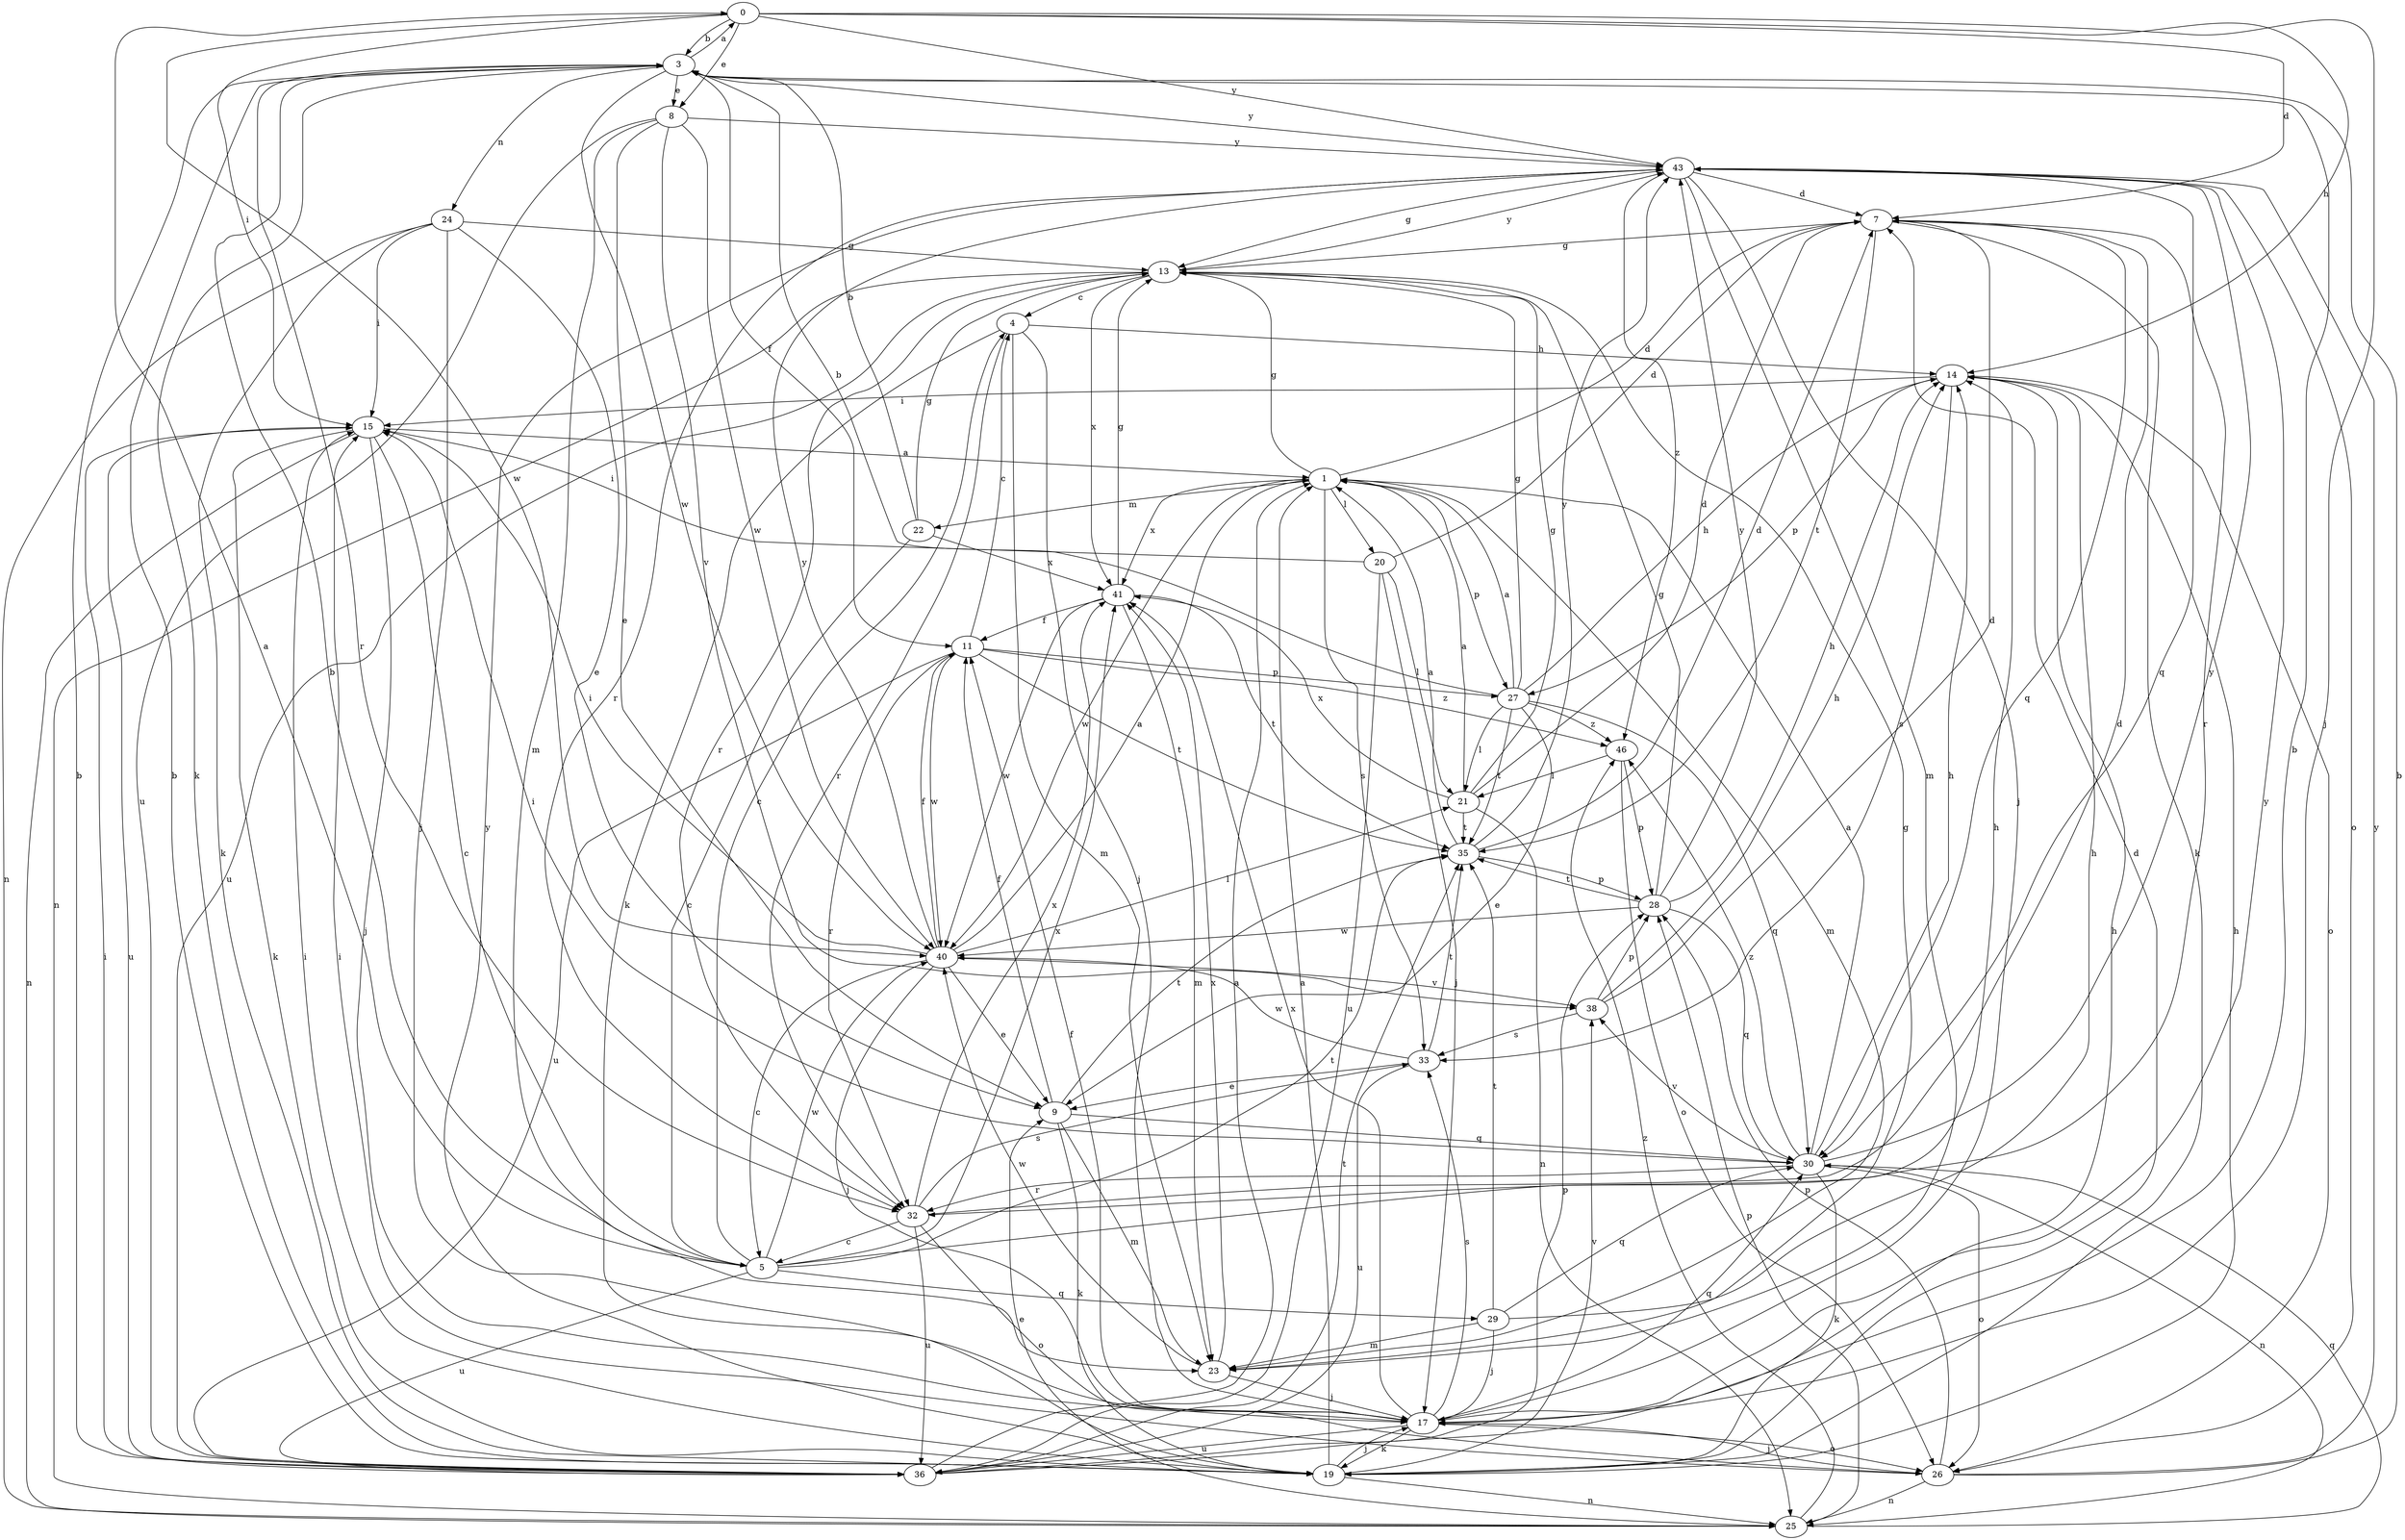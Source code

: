 strict digraph  {
0;
1;
3;
4;
5;
7;
8;
9;
11;
13;
14;
15;
17;
19;
20;
21;
22;
23;
24;
25;
26;
27;
28;
29;
30;
32;
33;
35;
36;
38;
40;
41;
43;
46;
0 -> 3  [label=b];
0 -> 7  [label=d];
0 -> 8  [label=e];
0 -> 14  [label=h];
0 -> 15  [label=i];
0 -> 17  [label=j];
0 -> 40  [label=w];
0 -> 43  [label=y];
1 -> 7  [label=d];
1 -> 13  [label=g];
1 -> 20  [label=l];
1 -> 22  [label=m];
1 -> 23  [label=m];
1 -> 27  [label=p];
1 -> 33  [label=s];
1 -> 40  [label=w];
1 -> 41  [label=x];
3 -> 0  [label=a];
3 -> 8  [label=e];
3 -> 11  [label=f];
3 -> 19  [label=k];
3 -> 24  [label=n];
3 -> 32  [label=r];
3 -> 40  [label=w];
3 -> 43  [label=y];
4 -> 14  [label=h];
4 -> 17  [label=j];
4 -> 19  [label=k];
4 -> 23  [label=m];
4 -> 32  [label=r];
5 -> 0  [label=a];
5 -> 3  [label=b];
5 -> 4  [label=c];
5 -> 14  [label=h];
5 -> 29  [label=q];
5 -> 35  [label=t];
5 -> 36  [label=u];
5 -> 40  [label=w];
5 -> 41  [label=x];
7 -> 13  [label=g];
7 -> 19  [label=k];
7 -> 30  [label=q];
7 -> 32  [label=r];
7 -> 35  [label=t];
8 -> 9  [label=e];
8 -> 23  [label=m];
8 -> 36  [label=u];
8 -> 38  [label=v];
8 -> 40  [label=w];
8 -> 43  [label=y];
9 -> 11  [label=f];
9 -> 19  [label=k];
9 -> 23  [label=m];
9 -> 30  [label=q];
9 -> 35  [label=t];
11 -> 4  [label=c];
11 -> 27  [label=p];
11 -> 32  [label=r];
11 -> 35  [label=t];
11 -> 36  [label=u];
11 -> 40  [label=w];
11 -> 46  [label=z];
13 -> 4  [label=c];
13 -> 25  [label=n];
13 -> 32  [label=r];
13 -> 36  [label=u];
13 -> 41  [label=x];
13 -> 43  [label=y];
14 -> 15  [label=i];
14 -> 26  [label=o];
14 -> 27  [label=p];
14 -> 33  [label=s];
15 -> 1  [label=a];
15 -> 5  [label=c];
15 -> 17  [label=j];
15 -> 19  [label=k];
15 -> 25  [label=n];
15 -> 36  [label=u];
17 -> 3  [label=b];
17 -> 11  [label=f];
17 -> 19  [label=k];
17 -> 26  [label=o];
17 -> 30  [label=q];
17 -> 33  [label=s];
17 -> 36  [label=u];
17 -> 41  [label=x];
17 -> 43  [label=y];
19 -> 1  [label=a];
19 -> 3  [label=b];
19 -> 7  [label=d];
19 -> 14  [label=h];
19 -> 15  [label=i];
19 -> 17  [label=j];
19 -> 25  [label=n];
19 -> 38  [label=v];
19 -> 43  [label=y];
20 -> 7  [label=d];
20 -> 15  [label=i];
20 -> 17  [label=j];
20 -> 21  [label=l];
20 -> 36  [label=u];
21 -> 1  [label=a];
21 -> 7  [label=d];
21 -> 13  [label=g];
21 -> 25  [label=n];
21 -> 35  [label=t];
21 -> 41  [label=x];
22 -> 3  [label=b];
22 -> 5  [label=c];
22 -> 13  [label=g];
22 -> 41  [label=x];
23 -> 13  [label=g];
23 -> 17  [label=j];
23 -> 40  [label=w];
23 -> 41  [label=x];
24 -> 9  [label=e];
24 -> 13  [label=g];
24 -> 15  [label=i];
24 -> 17  [label=j];
24 -> 19  [label=k];
24 -> 25  [label=n];
25 -> 9  [label=e];
25 -> 28  [label=p];
25 -> 30  [label=q];
25 -> 46  [label=z];
26 -> 3  [label=b];
26 -> 15  [label=i];
26 -> 17  [label=j];
26 -> 25  [label=n];
26 -> 28  [label=p];
26 -> 43  [label=y];
27 -> 1  [label=a];
27 -> 3  [label=b];
27 -> 9  [label=e];
27 -> 13  [label=g];
27 -> 14  [label=h];
27 -> 21  [label=l];
27 -> 30  [label=q];
27 -> 35  [label=t];
27 -> 46  [label=z];
28 -> 13  [label=g];
28 -> 14  [label=h];
28 -> 30  [label=q];
28 -> 35  [label=t];
28 -> 40  [label=w];
28 -> 43  [label=y];
29 -> 14  [label=h];
29 -> 17  [label=j];
29 -> 23  [label=m];
29 -> 30  [label=q];
29 -> 35  [label=t];
30 -> 1  [label=a];
30 -> 14  [label=h];
30 -> 15  [label=i];
30 -> 19  [label=k];
30 -> 25  [label=n];
30 -> 26  [label=o];
30 -> 32  [label=r];
30 -> 38  [label=v];
30 -> 43  [label=y];
30 -> 46  [label=z];
32 -> 5  [label=c];
32 -> 7  [label=d];
32 -> 26  [label=o];
32 -> 33  [label=s];
32 -> 36  [label=u];
32 -> 41  [label=x];
33 -> 9  [label=e];
33 -> 35  [label=t];
33 -> 36  [label=u];
33 -> 40  [label=w];
35 -> 1  [label=a];
35 -> 7  [label=d];
35 -> 28  [label=p];
35 -> 43  [label=y];
36 -> 1  [label=a];
36 -> 3  [label=b];
36 -> 14  [label=h];
36 -> 15  [label=i];
36 -> 28  [label=p];
36 -> 35  [label=t];
38 -> 7  [label=d];
38 -> 14  [label=h];
38 -> 28  [label=p];
38 -> 33  [label=s];
40 -> 1  [label=a];
40 -> 5  [label=c];
40 -> 9  [label=e];
40 -> 11  [label=f];
40 -> 15  [label=i];
40 -> 17  [label=j];
40 -> 21  [label=l];
40 -> 38  [label=v];
40 -> 43  [label=y];
41 -> 11  [label=f];
41 -> 13  [label=g];
41 -> 23  [label=m];
41 -> 35  [label=t];
41 -> 40  [label=w];
43 -> 7  [label=d];
43 -> 13  [label=g];
43 -> 17  [label=j];
43 -> 23  [label=m];
43 -> 26  [label=o];
43 -> 30  [label=q];
43 -> 32  [label=r];
43 -> 46  [label=z];
46 -> 21  [label=l];
46 -> 26  [label=o];
46 -> 28  [label=p];
}
